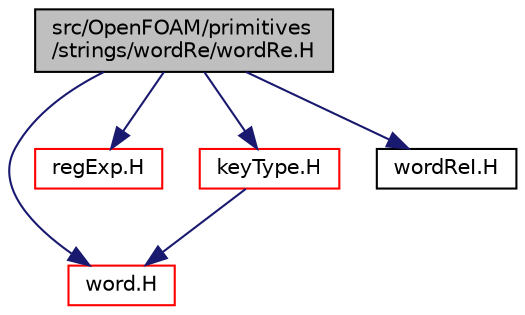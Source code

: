 digraph "src/OpenFOAM/primitives/strings/wordRe/wordRe.H"
{
  bgcolor="transparent";
  edge [fontname="Helvetica",fontsize="10",labelfontname="Helvetica",labelfontsize="10"];
  node [fontname="Helvetica",fontsize="10",shape=record];
  Node1 [label="src/OpenFOAM/primitives\l/strings/wordRe/wordRe.H",height=0.2,width=0.4,color="black", fillcolor="grey75", style="filled", fontcolor="black"];
  Node1 -> Node2 [color="midnightblue",fontsize="10",style="solid",fontname="Helvetica"];
  Node2 [label="word.H",height=0.2,width=0.4,color="red",URL="$a09173.html"];
  Node1 -> Node3 [color="midnightblue",fontsize="10",style="solid",fontname="Helvetica"];
  Node3 [label="regExp.H",height=0.2,width=0.4,color="red",URL="$a09264.html"];
  Node1 -> Node4 [color="midnightblue",fontsize="10",style="solid",fontname="Helvetica"];
  Node4 [label="keyType.H",height=0.2,width=0.4,color="red",URL="$a09151.html"];
  Node4 -> Node2 [color="midnightblue",fontsize="10",style="solid",fontname="Helvetica"];
  Node1 -> Node5 [color="midnightblue",fontsize="10",style="solid",fontname="Helvetica"];
  Node5 [label="wordReI.H",height=0.2,width=0.4,color="black",URL="$a09180.html"];
}
